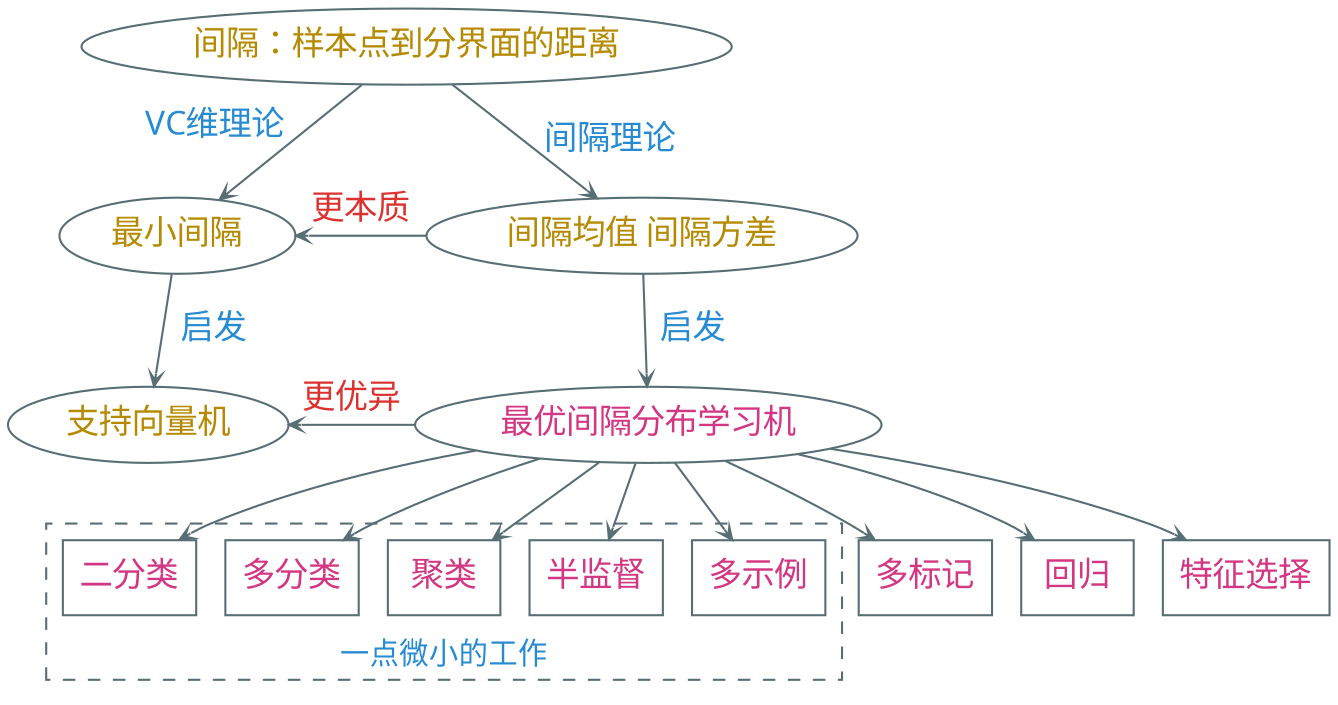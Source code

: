 digraph g {
  graph [nodesep=0.2 ranksep=0.5]
  bgcolor="transparent"

  node [shape=ellipse color="#586e75" fontcolor="#b58900" fontsize=16 fontname="EBG,LXGW"]
  edge [arrowhead=vee color="#586e75" fontcolor="#268bd2" fontsize=16 fontname="EBG,LXGW" arrowsize=0.6]

  间隔：样本点到分界面的距离 -> 最小间隔 [headlabel="VC维理论" labeldistance=3.5 labelangle=55]
  间隔：样本点到分界面的距离 -> "间隔均值 间隔方差" [label="间隔理论"]

  最小间隔 -> 支持向量机 [label="  启发"]

  node [fontcolor="#d33682"]

  "间隔均值 间隔方差" -> 最优间隔分布学习机 [label="  启发"]

  edge [fontcolor="#dc322f"]

  "间隔均值 间隔方差" -> 最小间隔 [label="更本质" constraint=false]

  最优间隔分布学习机 -> 支持向量机 [label="更优异" constraint=false]

  node [shape=box]

  最优间隔分布学习机 -> {二分类 多分类 聚类 半监督 多示例}

  subgraph cluster_R {
    label="一点微小的工作"
    color="#586e75"
    fontname="EBG,LXGW"
    fontcolor="#268bd2"
    style="dashed"
    labelloc="b"
    二分类 多分类 聚类 半监督 多示例
  }

  最优间隔分布学习机 -> {多标记 回归 特征选择}
}